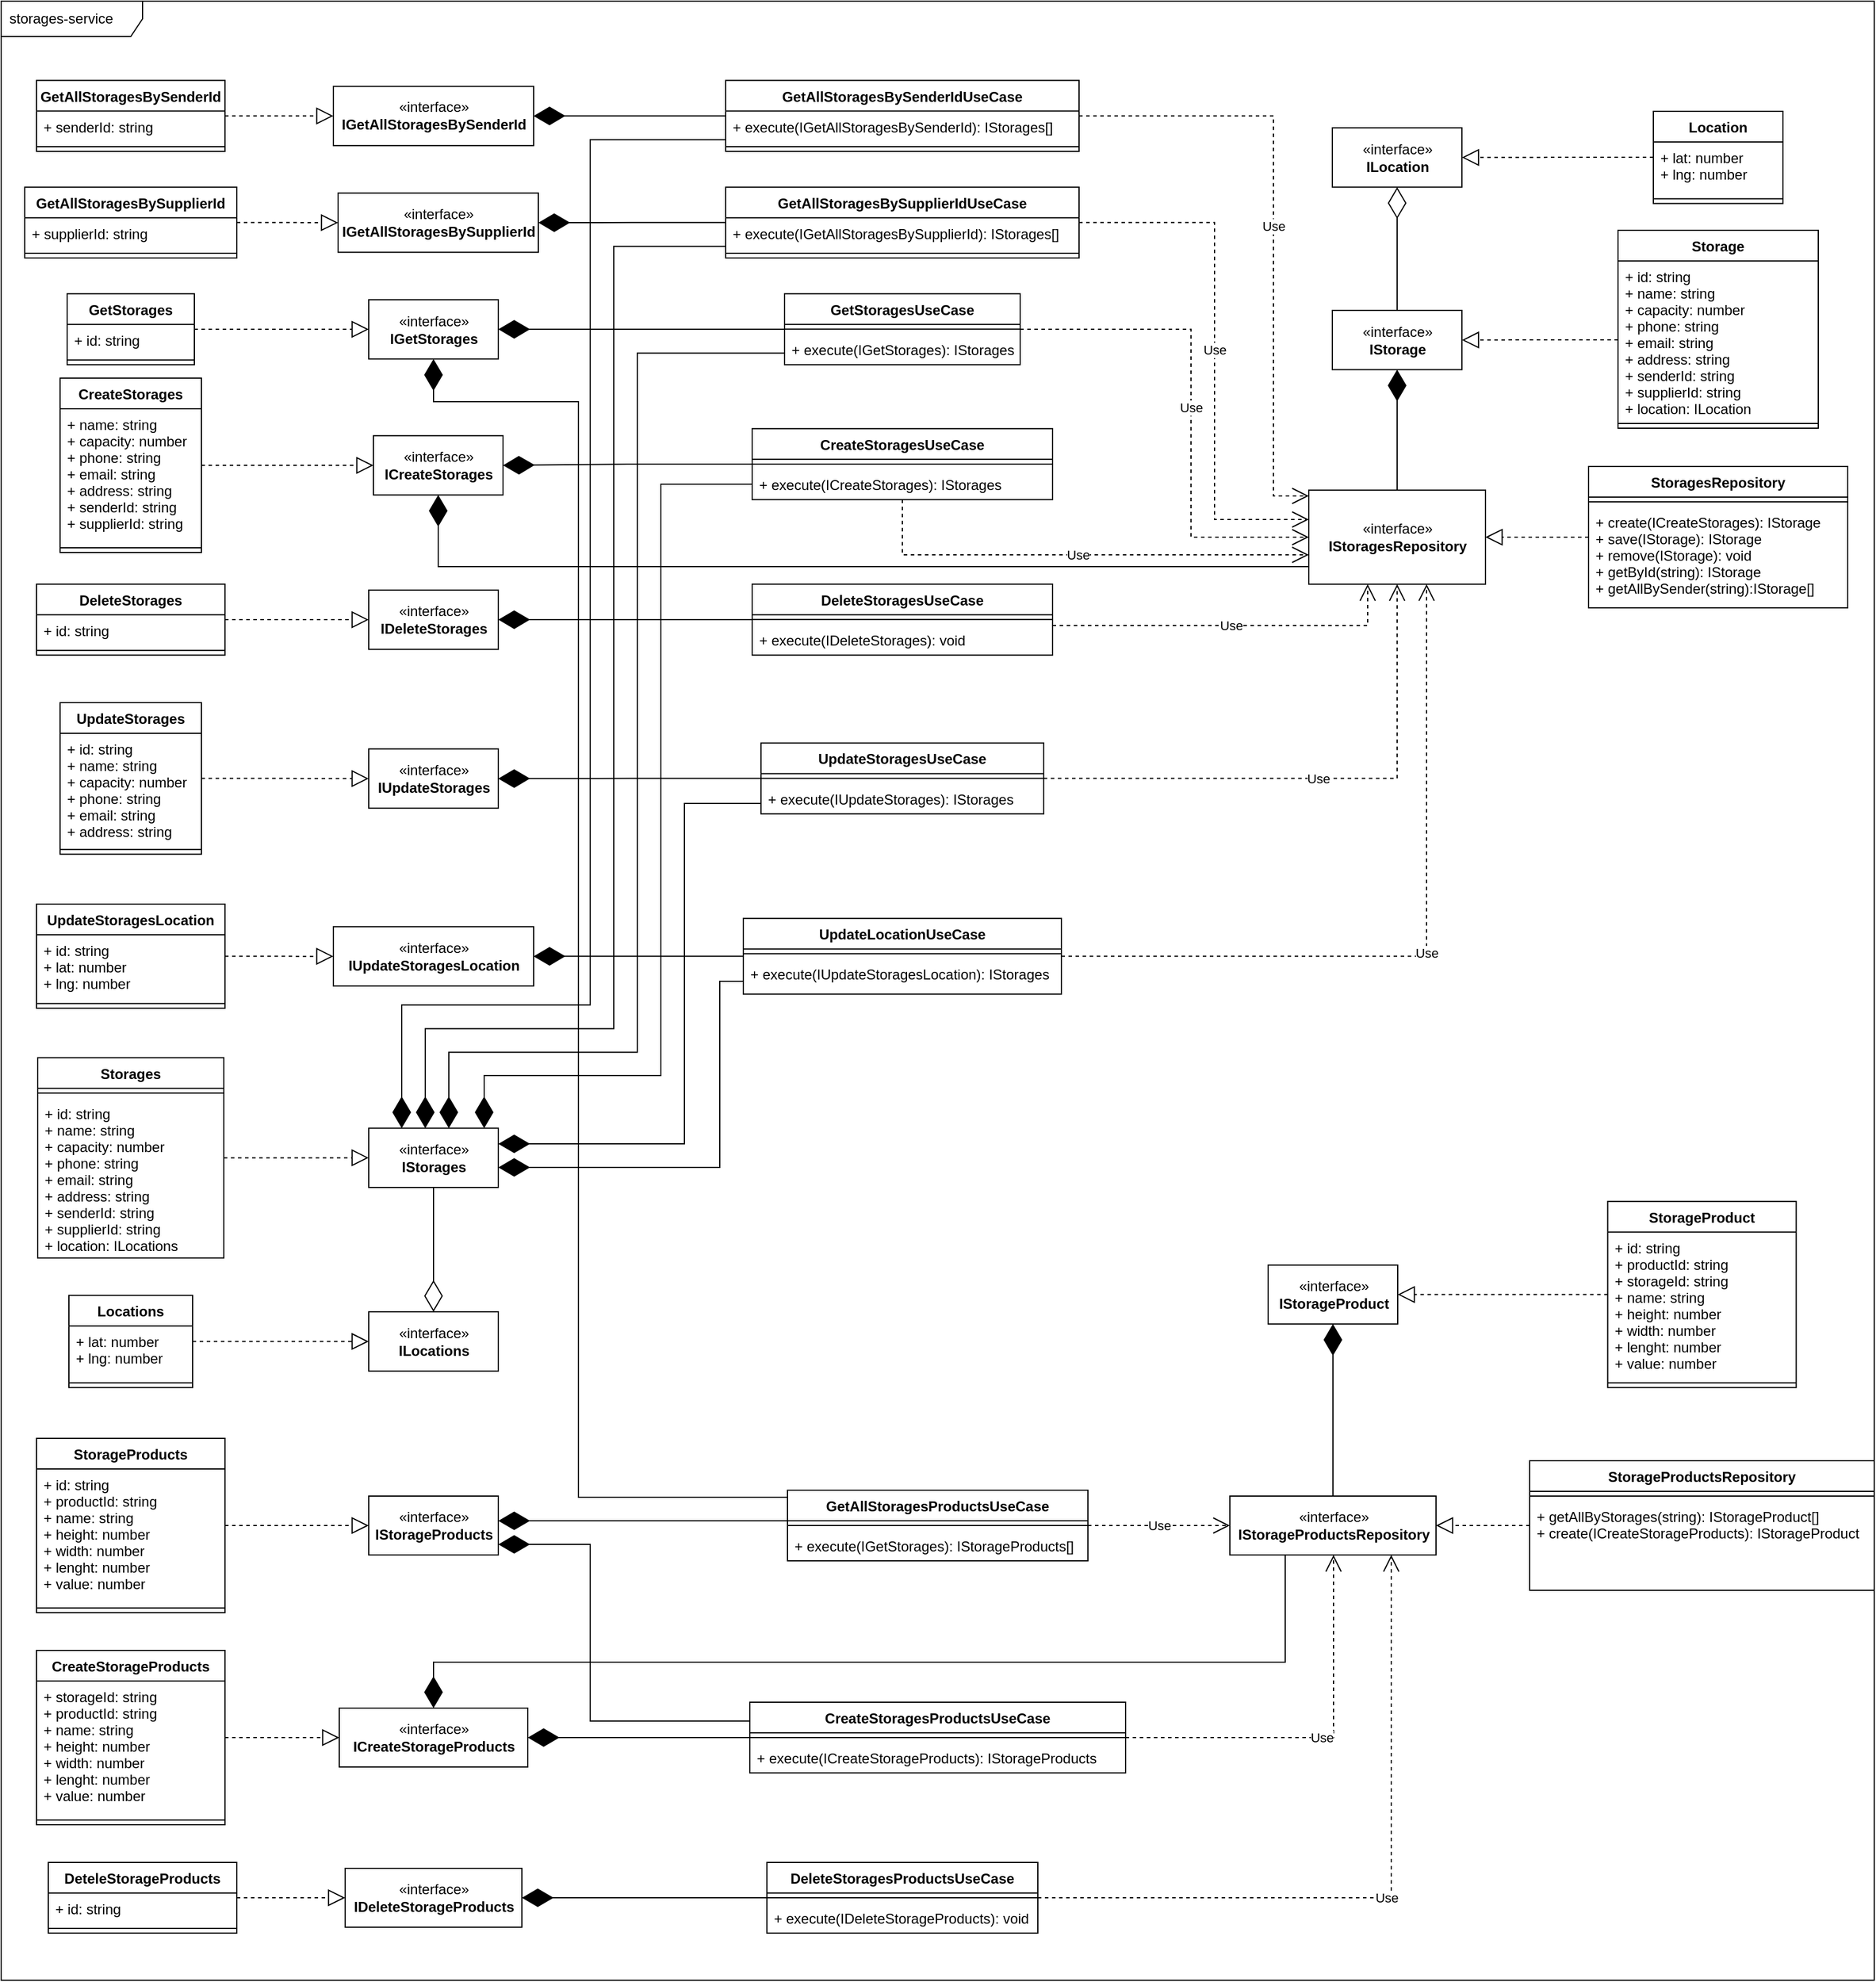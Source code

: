 <mxfile version="20.2.8" type="device"><diagram id="SP0MaLvG3rG9M7-BsmzE" name="Página-1"><mxGraphModel dx="11236" dy="6256" grid="1" gridSize="10" guides="1" tooltips="1" connect="1" arrows="1" fold="1" page="1" pageScale="1" pageWidth="827" pageHeight="1169" math="0" shadow="0"><root><mxCell id="0"/><mxCell id="1" parent="0"/><mxCell id="hWNduAV_U5ict6yeZZLl-232" value="storages-service" style="shape=umlFrame;whiteSpace=wrap;html=1;width=120;height=30;boundedLbl=1;verticalAlign=middle;align=left;spacingLeft=5;" parent="1" vertex="1"><mxGeometry x="-7420" y="-4650" width="1590" height="1680" as="geometry"/></mxCell><mxCell id="hWNduAV_U5ict6yeZZLl-109" value="«interface»&lt;br&gt;&lt;span style=&quot;text-align: left;&quot;&gt;&lt;b&gt;IGetAllStoragesBySupplierId&lt;/b&gt;&lt;/span&gt;" style="html=1;" parent="1" vertex="1"><mxGeometry x="-7134" y="-4487.128" width="170" height="50.307" as="geometry"/></mxCell><mxCell id="hWNduAV_U5ict6yeZZLl-110" value="«interface»&lt;br&gt;&lt;b&gt;IGetStorages&lt;br&gt;&lt;/b&gt;" style="html=1;" parent="1" vertex="1"><mxGeometry x="-7108" y="-4396.575" width="110" height="50.307" as="geometry"/></mxCell><mxCell id="hWNduAV_U5ict6yeZZLl-111" value="«interface»&lt;br&gt;&lt;b&gt;ICreateStorages&lt;br&gt;&lt;/b&gt;" style="html=1;" parent="1" vertex="1"><mxGeometry x="-7104" y="-4281.125" width="110" height="50.307" as="geometry"/></mxCell><mxCell id="hWNduAV_U5ict6yeZZLl-112" value="«interface»&lt;br&gt;&lt;b&gt;IDeleteStorages&lt;br&gt;&lt;/b&gt;" style="html=1;" parent="1" vertex="1"><mxGeometry x="-7108" y="-4150.071" width="110" height="50.307" as="geometry"/></mxCell><mxCell id="hWNduAV_U5ict6yeZZLl-113" value="«interface»&lt;br&gt;&lt;b&gt;IUpdateStorages&lt;/b&gt;" style="html=1;" parent="1" vertex="1"><mxGeometry x="-7108" y="-4015.248" width="110" height="50.307" as="geometry"/></mxCell><mxCell id="hWNduAV_U5ict6yeZZLl-114" value="«interface»&lt;br&gt;&lt;span style=&quot;text-align: left;&quot;&gt;&lt;b&gt;IGetAllStoragesBySenderId&lt;/b&gt;&lt;/span&gt;" style="html=1;" parent="1" vertex="1"><mxGeometry x="-7138" y="-4577.681" width="170" height="50.307" as="geometry"/></mxCell><mxCell id="hWNduAV_U5ict6yeZZLl-116" value="GetAllStoragesBySupplierIdUseCase" style="swimlane;fontStyle=1;align=center;verticalAlign=top;childLayout=stackLayout;horizontal=1;startSize=26;horizontalStack=0;resizeParent=1;resizeParentMax=0;resizeLast=0;collapsible=1;marginBottom=0;" parent="1" vertex="1"><mxGeometry x="-6805" y="-4492.159" width="300" height="60.209" as="geometry"/></mxCell><mxCell id="hWNduAV_U5ict6yeZZLl-117" value="+ execute(IGetAllStoragesBySupplierId): IStorages[]" style="text;strokeColor=none;fillColor=none;align=left;verticalAlign=top;spacingLeft=4;spacingRight=4;overflow=hidden;rotatable=0;points=[[0,0.5],[1,0.5]];portConstraint=eastwest;" parent="hWNduAV_U5ict6yeZZLl-116" vertex="1"><mxGeometry y="26" width="300" height="26.16" as="geometry"/></mxCell><mxCell id="hWNduAV_U5ict6yeZZLl-118" value="" style="line;strokeWidth=1;fillColor=none;align=left;verticalAlign=middle;spacingTop=-1;spacingLeft=3;spacingRight=3;rotatable=0;labelPosition=right;points=[];portConstraint=eastwest;strokeColor=inherit;" parent="hWNduAV_U5ict6yeZZLl-116" vertex="1"><mxGeometry y="52.16" width="300" height="8.049" as="geometry"/></mxCell><mxCell id="hWNduAV_U5ict6yeZZLl-120" value="GetAllStoragesBySenderIdUseCase" style="swimlane;fontStyle=1;align=center;verticalAlign=top;childLayout=stackLayout;horizontal=1;startSize=26;horizontalStack=0;resizeParent=1;resizeParentMax=0;resizeLast=0;collapsible=1;marginBottom=0;" parent="1" vertex="1"><mxGeometry x="-6805" y="-4582.711" width="300" height="60.209" as="geometry"/></mxCell><mxCell id="hWNduAV_U5ict6yeZZLl-121" value="+ execute(IGetAllStoragesBySenderId): IStorages[]" style="text;strokeColor=none;fillColor=none;align=left;verticalAlign=top;spacingLeft=4;spacingRight=4;overflow=hidden;rotatable=0;points=[[0,0.5],[1,0.5]];portConstraint=eastwest;" parent="hWNduAV_U5ict6yeZZLl-120" vertex="1"><mxGeometry y="26" width="300" height="26.16" as="geometry"/></mxCell><mxCell id="hWNduAV_U5ict6yeZZLl-122" value="" style="line;strokeWidth=1;fillColor=none;align=left;verticalAlign=middle;spacingTop=-1;spacingLeft=3;spacingRight=3;rotatable=0;labelPosition=right;points=[];portConstraint=eastwest;" parent="hWNduAV_U5ict6yeZZLl-120" vertex="1"><mxGeometry y="52.16" width="300" height="8.049" as="geometry"/></mxCell><mxCell id="hWNduAV_U5ict6yeZZLl-124" value="" style="endArrow=diamondThin;endFill=1;endSize=24;html=1;rounded=0;edgeStyle=orthogonalEdgeStyle;" parent="1" source="hWNduAV_U5ict6yeZZLl-116" target="hWNduAV_U5ict6yeZZLl-109" edge="1"><mxGeometry width="160" relative="1" as="geometry"><mxPoint x="-7284" y="-4416.698" as="sourcePoint"/><mxPoint x="-6924" y="-4507.251" as="targetPoint"/></mxGeometry></mxCell><mxCell id="hWNduAV_U5ict6yeZZLl-125" value="" style="endArrow=diamondThin;endFill=1;endSize=24;html=1;rounded=0;edgeStyle=orthogonalEdgeStyle;" parent="1" source="hWNduAV_U5ict6yeZZLl-120" target="hWNduAV_U5ict6yeZZLl-114" edge="1"><mxGeometry width="160" relative="1" as="geometry"><mxPoint x="-6944" y="-4376.453" as="sourcePoint"/><mxPoint x="-6784" y="-4376.453" as="targetPoint"/></mxGeometry></mxCell><mxCell id="hWNduAV_U5ict6yeZZLl-126" value="GetAllStoragesBySenderId" style="swimlane;fontStyle=1;align=center;verticalAlign=top;childLayout=stackLayout;horizontal=1;startSize=26;horizontalStack=0;resizeParent=1;resizeParentMax=0;resizeLast=0;collapsible=1;marginBottom=0;" parent="1" vertex="1"><mxGeometry x="-7390" y="-4582.711" width="160" height="60.209" as="geometry"/></mxCell><mxCell id="hWNduAV_U5ict6yeZZLl-127" value="+ senderId: string" style="text;strokeColor=none;fillColor=none;align=left;verticalAlign=top;spacingLeft=4;spacingRight=4;overflow=hidden;rotatable=0;points=[[0,0.5],[1,0.5]];portConstraint=eastwest;" parent="hWNduAV_U5ict6yeZZLl-126" vertex="1"><mxGeometry y="26" width="160" height="26.16" as="geometry"/></mxCell><mxCell id="hWNduAV_U5ict6yeZZLl-128" value="" style="line;strokeWidth=1;fillColor=none;align=left;verticalAlign=middle;spacingTop=-1;spacingLeft=3;spacingRight=3;rotatable=0;labelPosition=right;points=[];portConstraint=eastwest;strokeColor=inherit;" parent="hWNduAV_U5ict6yeZZLl-126" vertex="1"><mxGeometry y="52.16" width="160" height="8.049" as="geometry"/></mxCell><mxCell id="hWNduAV_U5ict6yeZZLl-129" value="" style="endArrow=block;dashed=1;endFill=0;endSize=12;html=1;rounded=0;edgeStyle=orthogonalEdgeStyle;" parent="1" source="hWNduAV_U5ict6yeZZLl-126" target="hWNduAV_U5ict6yeZZLl-114" edge="1"><mxGeometry width="160" relative="1" as="geometry"><mxPoint x="-7354" y="-4436.821" as="sourcePoint"/><mxPoint x="-7194" y="-4436.821" as="targetPoint"/></mxGeometry></mxCell><mxCell id="hWNduAV_U5ict6yeZZLl-131" value="GetAllStoragesBySupplierId" style="swimlane;fontStyle=1;align=center;verticalAlign=top;childLayout=stackLayout;horizontal=1;startSize=26;horizontalStack=0;resizeParent=1;resizeParentMax=0;resizeLast=0;collapsible=1;marginBottom=0;" parent="1" vertex="1"><mxGeometry x="-7400" y="-4492.159" width="180" height="60.209" as="geometry"/></mxCell><mxCell id="hWNduAV_U5ict6yeZZLl-132" value="+ supplierId: string" style="text;strokeColor=none;fillColor=none;align=left;verticalAlign=top;spacingLeft=4;spacingRight=4;overflow=hidden;rotatable=0;points=[[0,0.5],[1,0.5]];portConstraint=eastwest;" parent="hWNduAV_U5ict6yeZZLl-131" vertex="1"><mxGeometry y="26" width="180" height="26.16" as="geometry"/></mxCell><mxCell id="hWNduAV_U5ict6yeZZLl-133" value="" style="line;strokeWidth=1;fillColor=none;align=left;verticalAlign=middle;spacingTop=-1;spacingLeft=3;spacingRight=3;rotatable=0;labelPosition=right;points=[];portConstraint=eastwest;strokeColor=inherit;" parent="hWNduAV_U5ict6yeZZLl-131" vertex="1"><mxGeometry y="52.16" width="180" height="8.049" as="geometry"/></mxCell><mxCell id="hWNduAV_U5ict6yeZZLl-134" value="" style="endArrow=block;dashed=1;endFill=0;endSize=12;html=1;rounded=0;edgeStyle=orthogonalEdgeStyle;" parent="1" source="hWNduAV_U5ict6yeZZLl-131" target="hWNduAV_U5ict6yeZZLl-109" edge="1"><mxGeometry width="160" relative="1" as="geometry"><mxPoint x="-7294" y="-4366.391" as="sourcePoint"/><mxPoint x="-7134" y="-4366.391" as="targetPoint"/></mxGeometry></mxCell><mxCell id="hWNduAV_U5ict6yeZZLl-135" value="«interface»&lt;br&gt;&lt;b&gt;IUpdateStoragesLocation&lt;/b&gt;" style="html=1;" parent="1" vertex="1"><mxGeometry x="-7138" y="-3864.327" width="170" height="50.307" as="geometry"/></mxCell><mxCell id="hWNduAV_U5ict6yeZZLl-136" value="GetStoragesUseCase" style="swimlane;fontStyle=1;align=center;verticalAlign=top;childLayout=stackLayout;horizontal=1;startSize=26;horizontalStack=0;resizeParent=1;resizeParentMax=0;resizeLast=0;collapsible=1;marginBottom=0;" parent="1" vertex="1"><mxGeometry x="-6755" y="-4401.606" width="200" height="60.209" as="geometry"/></mxCell><mxCell id="hWNduAV_U5ict6yeZZLl-137" value="" style="line;strokeWidth=1;fillColor=none;align=left;verticalAlign=middle;spacingTop=-1;spacingLeft=3;spacingRight=3;rotatable=0;labelPosition=right;points=[];portConstraint=eastwest;" parent="hWNduAV_U5ict6yeZZLl-136" vertex="1"><mxGeometry y="26" width="200" height="8.049" as="geometry"/></mxCell><mxCell id="hWNduAV_U5ict6yeZZLl-138" value="+ execute(IGetStorages): IStorages" style="text;strokeColor=none;fillColor=none;align=left;verticalAlign=top;spacingLeft=4;spacingRight=4;overflow=hidden;rotatable=0;points=[[0,0.5],[1,0.5]];portConstraint=eastwest;" parent="hWNduAV_U5ict6yeZZLl-136" vertex="1"><mxGeometry y="34.049" width="200" height="26.16" as="geometry"/></mxCell><mxCell id="hWNduAV_U5ict6yeZZLl-139" value="" style="endArrow=diamondThin;endFill=1;endSize=24;html=1;rounded=0;edgeStyle=orthogonalEdgeStyle;" parent="1" source="hWNduAV_U5ict6yeZZLl-136" target="hWNduAV_U5ict6yeZZLl-110" edge="1"><mxGeometry width="160" relative="1" as="geometry"><mxPoint x="-6964" y="-4326.146" as="sourcePoint"/><mxPoint x="-6804" y="-4326.146" as="targetPoint"/></mxGeometry></mxCell><mxCell id="hWNduAV_U5ict6yeZZLl-140" value="GetStorages" style="swimlane;fontStyle=1;align=center;verticalAlign=top;childLayout=stackLayout;horizontal=1;startSize=26;horizontalStack=0;resizeParent=1;resizeParentMax=0;resizeLast=0;collapsible=1;marginBottom=0;" parent="1" vertex="1"><mxGeometry x="-7364" y="-4401.606" width="108" height="60.209" as="geometry"/></mxCell><mxCell id="hWNduAV_U5ict6yeZZLl-141" value="+ id: string" style="text;strokeColor=none;fillColor=none;align=left;verticalAlign=top;spacingLeft=4;spacingRight=4;overflow=hidden;rotatable=0;points=[[0,0.5],[1,0.5]];portConstraint=eastwest;" parent="hWNduAV_U5ict6yeZZLl-140" vertex="1"><mxGeometry y="26" width="108" height="26.16" as="geometry"/></mxCell><mxCell id="hWNduAV_U5ict6yeZZLl-142" value="" style="line;strokeWidth=1;fillColor=none;align=left;verticalAlign=middle;spacingTop=-1;spacingLeft=3;spacingRight=3;rotatable=0;labelPosition=right;points=[];portConstraint=eastwest;" parent="hWNduAV_U5ict6yeZZLl-140" vertex="1"><mxGeometry y="52.16" width="108" height="8.049" as="geometry"/></mxCell><mxCell id="hWNduAV_U5ict6yeZZLl-143" value="" style="endArrow=block;dashed=1;endFill=0;endSize=12;html=1;rounded=0;edgeStyle=orthogonalEdgeStyle;" parent="1" source="hWNduAV_U5ict6yeZZLl-140" target="hWNduAV_U5ict6yeZZLl-110" edge="1"><mxGeometry width="160" relative="1" as="geometry"><mxPoint x="-7264" y="-4316.084" as="sourcePoint"/><mxPoint x="-7104" y="-4316.084" as="targetPoint"/></mxGeometry></mxCell><mxCell id="hWNduAV_U5ict6yeZZLl-144" value="CreateStoragesUseCase" style="swimlane;fontStyle=1;align=center;verticalAlign=top;childLayout=stackLayout;horizontal=1;startSize=26;horizontalStack=0;resizeParent=1;resizeParentMax=0;resizeLast=0;collapsible=1;marginBottom=0;" parent="1" vertex="1"><mxGeometry x="-6782.5" y="-4287.065" width="255" height="60.209" as="geometry"/></mxCell><mxCell id="hWNduAV_U5ict6yeZZLl-145" value="" style="line;strokeWidth=1;fillColor=none;align=left;verticalAlign=middle;spacingTop=-1;spacingLeft=3;spacingRight=3;rotatable=0;labelPosition=right;points=[];portConstraint=eastwest;" parent="hWNduAV_U5ict6yeZZLl-144" vertex="1"><mxGeometry y="26" width="255" height="8.049" as="geometry"/></mxCell><mxCell id="hWNduAV_U5ict6yeZZLl-146" value="+ execute(ICreateStorages): IStorages" style="text;strokeColor=none;fillColor=none;align=left;verticalAlign=top;spacingLeft=4;spacingRight=4;overflow=hidden;rotatable=0;points=[[0,0.5],[1,0.5]];portConstraint=eastwest;" parent="hWNduAV_U5ict6yeZZLl-144" vertex="1"><mxGeometry y="34.049" width="255" height="26.16" as="geometry"/></mxCell><mxCell id="hWNduAV_U5ict6yeZZLl-147" value="" style="endArrow=diamondThin;endFill=1;endSize=24;html=1;rounded=0;edgeStyle=elbowEdgeStyle;" parent="1" source="hWNduAV_U5ict6yeZZLl-144" target="hWNduAV_U5ict6yeZZLl-111" edge="1"><mxGeometry width="160" relative="1" as="geometry"><mxPoint x="-6984" y="-4225.532" as="sourcePoint"/><mxPoint x="-6824" y="-4225.532" as="targetPoint"/></mxGeometry></mxCell><mxCell id="hWNduAV_U5ict6yeZZLl-148" value="CreateStorages" style="swimlane;fontStyle=1;align=center;verticalAlign=top;childLayout=stackLayout;horizontal=1;startSize=26;horizontalStack=0;resizeParent=1;resizeParentMax=0;resizeLast=0;collapsible=1;marginBottom=0;" parent="1" vertex="1"><mxGeometry x="-7370" y="-4330" width="120" height="148.049" as="geometry"/></mxCell><mxCell id="hWNduAV_U5ict6yeZZLl-149" value="+ name: string&#10;+ capacity: number&#10;+ phone: string&#10;+ email: string&#10;+ address: string&#10;+ senderId: string&#10;+ supplierId: string" style="text;strokeColor=none;fillColor=none;align=left;verticalAlign=top;spacingLeft=4;spacingRight=4;overflow=hidden;rotatable=0;points=[[0,0.5],[1,0.5]];portConstraint=eastwest;" parent="hWNduAV_U5ict6yeZZLl-148" vertex="1"><mxGeometry y="26" width="120" height="114" as="geometry"/></mxCell><mxCell id="hWNduAV_U5ict6yeZZLl-150" value="" style="line;strokeWidth=1;fillColor=none;align=left;verticalAlign=middle;spacingTop=-1;spacingLeft=3;spacingRight=3;rotatable=0;labelPosition=right;points=[];portConstraint=eastwest;" parent="hWNduAV_U5ict6yeZZLl-148" vertex="1"><mxGeometry y="140" width="120" height="8.049" as="geometry"/></mxCell><mxCell id="hWNduAV_U5ict6yeZZLl-151" value="" style="endArrow=block;dashed=1;endFill=0;endSize=12;html=1;rounded=0;edgeStyle=orthogonalEdgeStyle;" parent="1" source="hWNduAV_U5ict6yeZZLl-148" target="hWNduAV_U5ict6yeZZLl-111" edge="1"><mxGeometry width="160" relative="1" as="geometry"><mxPoint x="-7234" y="-4245.654" as="sourcePoint"/><mxPoint x="-7074" y="-4245.654" as="targetPoint"/></mxGeometry></mxCell><mxCell id="hWNduAV_U5ict6yeZZLl-152" value="DeleteStorages" style="swimlane;fontStyle=1;align=center;verticalAlign=top;childLayout=stackLayout;horizontal=1;startSize=26;horizontalStack=0;resizeParent=1;resizeParentMax=0;resizeLast=0;collapsible=1;marginBottom=0;" parent="1" vertex="1"><mxGeometry x="-7390" y="-4155.102" width="160" height="60.209" as="geometry"/></mxCell><mxCell id="hWNduAV_U5ict6yeZZLl-153" value="+ id: string" style="text;strokeColor=none;fillColor=none;align=left;verticalAlign=top;spacingLeft=4;spacingRight=4;overflow=hidden;rotatable=0;points=[[0,0.5],[1,0.5]];portConstraint=eastwest;" parent="hWNduAV_U5ict6yeZZLl-152" vertex="1"><mxGeometry y="26" width="160" height="26.16" as="geometry"/></mxCell><mxCell id="hWNduAV_U5ict6yeZZLl-154" value="" style="line;strokeWidth=1;fillColor=none;align=left;verticalAlign=middle;spacingTop=-1;spacingLeft=3;spacingRight=3;rotatable=0;labelPosition=right;points=[];portConstraint=eastwest;" parent="hWNduAV_U5ict6yeZZLl-152" vertex="1"><mxGeometry y="52.16" width="160" height="8.049" as="geometry"/></mxCell><mxCell id="hWNduAV_U5ict6yeZZLl-155" value="" style="endArrow=block;dashed=1;endFill=0;endSize=12;html=1;rounded=0;" parent="1" source="hWNduAV_U5ict6yeZZLl-152" target="hWNduAV_U5ict6yeZZLl-112" edge="1"><mxGeometry width="160" relative="1" as="geometry"><mxPoint x="-7274" y="-4024.304" as="sourcePoint"/><mxPoint x="-7114" y="-4024.304" as="targetPoint"/></mxGeometry></mxCell><mxCell id="hWNduAV_U5ict6yeZZLl-156" value="DeleteStoragesUseCase" style="swimlane;fontStyle=1;align=center;verticalAlign=top;childLayout=stackLayout;horizontal=1;startSize=26;horizontalStack=0;resizeParent=1;resizeParentMax=0;resizeLast=0;collapsible=1;marginBottom=0;" parent="1" vertex="1"><mxGeometry x="-6782.5" y="-4155.102" width="255" height="60.209" as="geometry"/></mxCell><mxCell id="hWNduAV_U5ict6yeZZLl-157" value="" style="line;strokeWidth=1;fillColor=none;align=left;verticalAlign=middle;spacingTop=-1;spacingLeft=3;spacingRight=3;rotatable=0;labelPosition=right;points=[];portConstraint=eastwest;" parent="hWNduAV_U5ict6yeZZLl-156" vertex="1"><mxGeometry y="26" width="255" height="8.049" as="geometry"/></mxCell><mxCell id="hWNduAV_U5ict6yeZZLl-158" value="+ execute(IDeleteStorages): void" style="text;strokeColor=none;fillColor=none;align=left;verticalAlign=top;spacingLeft=4;spacingRight=4;overflow=hidden;rotatable=0;points=[[0,0.5],[1,0.5]];portConstraint=eastwest;" parent="hWNduAV_U5ict6yeZZLl-156" vertex="1"><mxGeometry y="34.049" width="255" height="26.16" as="geometry"/></mxCell><mxCell id="hWNduAV_U5ict6yeZZLl-159" value="" style="endArrow=diamondThin;endFill=1;endSize=24;html=1;rounded=0;edgeStyle=orthogonalEdgeStyle;" parent="1" source="hWNduAV_U5ict6yeZZLl-156" target="hWNduAV_U5ict6yeZZLl-112" edge="1"><mxGeometry width="160" relative="1" as="geometry"><mxPoint x="-7014" y="-4034.365" as="sourcePoint"/><mxPoint x="-6854" y="-4034.365" as="targetPoint"/></mxGeometry></mxCell><mxCell id="hWNduAV_U5ict6yeZZLl-160" value="UpdateStorages" style="swimlane;fontStyle=1;align=center;verticalAlign=top;childLayout=stackLayout;horizontal=1;startSize=26;horizontalStack=0;resizeParent=1;resizeParentMax=0;resizeLast=0;collapsible=1;marginBottom=0;" parent="1" vertex="1"><mxGeometry x="-7370" y="-4054.488" width="120" height="128.626" as="geometry"/></mxCell><mxCell id="hWNduAV_U5ict6yeZZLl-161" value="+ id: string&#10;+ name: string&#10;+ capacity: number&#10;+ phone: string&#10;+ email: string&#10;+ address: string" style="text;strokeColor=none;fillColor=none;align=left;verticalAlign=top;spacingLeft=4;spacingRight=4;overflow=hidden;rotatable=0;points=[[0,0.5],[1,0.5]];portConstraint=eastwest;" parent="hWNduAV_U5ict6yeZZLl-160" vertex="1"><mxGeometry y="26" width="120" height="94.577" as="geometry"/></mxCell><mxCell id="hWNduAV_U5ict6yeZZLl-162" value="" style="line;strokeWidth=1;fillColor=none;align=left;verticalAlign=middle;spacingTop=-1;spacingLeft=3;spacingRight=3;rotatable=0;labelPosition=right;points=[];portConstraint=eastwest;" parent="hWNduAV_U5ict6yeZZLl-160" vertex="1"><mxGeometry y="120.577" width="120" height="8.049" as="geometry"/></mxCell><mxCell id="hWNduAV_U5ict6yeZZLl-163" value="" style="endArrow=block;dashed=1;endFill=0;endSize=12;html=1;rounded=0;edgeStyle=orthogonalEdgeStyle;" parent="1" source="hWNduAV_U5ict6yeZZLl-160" target="hWNduAV_U5ict6yeZZLl-113" edge="1"><mxGeometry width="160" relative="1" as="geometry"><mxPoint x="-7244" y="-4004.181" as="sourcePoint"/><mxPoint x="-7084" y="-4004.181" as="targetPoint"/></mxGeometry></mxCell><mxCell id="hWNduAV_U5ict6yeZZLl-164" value="UpdateStoragesUseCase" style="swimlane;fontStyle=1;align=center;verticalAlign=top;childLayout=stackLayout;horizontal=1;startSize=26;horizontalStack=0;resizeParent=1;resizeParentMax=0;resizeLast=0;collapsible=1;marginBottom=0;" parent="1" vertex="1"><mxGeometry x="-6775" y="-4020.279" width="240" height="60.209" as="geometry"/></mxCell><mxCell id="hWNduAV_U5ict6yeZZLl-165" value="" style="line;strokeWidth=1;fillColor=none;align=left;verticalAlign=middle;spacingTop=-1;spacingLeft=3;spacingRight=3;rotatable=0;labelPosition=right;points=[];portConstraint=eastwest;" parent="hWNduAV_U5ict6yeZZLl-164" vertex="1"><mxGeometry y="26" width="240" height="8.049" as="geometry"/></mxCell><mxCell id="hWNduAV_U5ict6yeZZLl-166" value="+ execute(IUpdateStorages): IStorages" style="text;strokeColor=none;fillColor=none;align=left;verticalAlign=top;spacingLeft=4;spacingRight=4;overflow=hidden;rotatable=0;points=[[0,0.5],[1,0.5]];portConstraint=eastwest;" parent="hWNduAV_U5ict6yeZZLl-164" vertex="1"><mxGeometry y="34.049" width="240" height="26.16" as="geometry"/></mxCell><mxCell id="hWNduAV_U5ict6yeZZLl-167" value="" style="endArrow=diamondThin;endFill=1;endSize=24;html=1;rounded=0;edgeStyle=orthogonalEdgeStyle;" parent="1" source="hWNduAV_U5ict6yeZZLl-164" target="hWNduAV_U5ict6yeZZLl-113" edge="1"><mxGeometry width="160" relative="1" as="geometry"><mxPoint x="-6924" y="-3913.628" as="sourcePoint"/><mxPoint x="-6764" y="-3913.628" as="targetPoint"/></mxGeometry></mxCell><mxCell id="hWNduAV_U5ict6yeZZLl-168" value="UpdateStoragesLocation" style="swimlane;fontStyle=1;align=center;verticalAlign=top;childLayout=stackLayout;horizontal=1;startSize=26;horizontalStack=0;resizeParent=1;resizeParentMax=0;resizeLast=0;collapsible=1;marginBottom=0;" parent="1" vertex="1"><mxGeometry x="-7390" y="-3883.444" width="160" height="88.381" as="geometry"/></mxCell><mxCell id="hWNduAV_U5ict6yeZZLl-169" value="+ id: string&#10;+ lat: number&#10;+ lng: number&#10;" style="text;strokeColor=none;fillColor=none;align=left;verticalAlign=top;spacingLeft=4;spacingRight=4;overflow=hidden;rotatable=0;points=[[0,0.5],[1,0.5]];portConstraint=eastwest;" parent="hWNduAV_U5ict6yeZZLl-168" vertex="1"><mxGeometry y="26" width="160" height="54.332" as="geometry"/></mxCell><mxCell id="hWNduAV_U5ict6yeZZLl-170" value="" style="line;strokeWidth=1;fillColor=none;align=left;verticalAlign=middle;spacingTop=-1;spacingLeft=3;spacingRight=3;rotatable=0;labelPosition=right;points=[];portConstraint=eastwest;" parent="hWNduAV_U5ict6yeZZLl-168" vertex="1"><mxGeometry y="80.332" width="160" height="8.049" as="geometry"/></mxCell><mxCell id="hWNduAV_U5ict6yeZZLl-172" value="" style="endArrow=block;dashed=1;endFill=0;endSize=12;html=1;rounded=0;edgeStyle=orthogonalEdgeStyle;" parent="1" source="hWNduAV_U5ict6yeZZLl-168" target="hWNduAV_U5ict6yeZZLl-135" edge="1"><mxGeometry width="160" relative="1" as="geometry"><mxPoint x="-7274" y="-3752.646" as="sourcePoint"/><mxPoint x="-7134" y="-3662.093" as="targetPoint"/></mxGeometry></mxCell><mxCell id="hWNduAV_U5ict6yeZZLl-173" value="UpdateLocationUseCase" style="swimlane;fontStyle=1;align=center;verticalAlign=top;childLayout=stackLayout;horizontal=1;startSize=26;horizontalStack=0;resizeParent=1;resizeParentMax=0;resizeLast=0;collapsible=1;marginBottom=0;" parent="1" vertex="1"><mxGeometry x="-6790" y="-3871.37" width="270" height="64.233" as="geometry"/></mxCell><mxCell id="hWNduAV_U5ict6yeZZLl-174" value="" style="line;strokeWidth=1;fillColor=none;align=left;verticalAlign=middle;spacingTop=-1;spacingLeft=3;spacingRight=3;rotatable=0;labelPosition=right;points=[];portConstraint=eastwest;" parent="hWNduAV_U5ict6yeZZLl-173" vertex="1"><mxGeometry y="26" width="270" height="8.049" as="geometry"/></mxCell><mxCell id="hWNduAV_U5ict6yeZZLl-175" value="+ execute(IUpdateStoragesLocation): IStorages" style="text;strokeColor=none;fillColor=none;align=left;verticalAlign=top;spacingLeft=4;spacingRight=4;overflow=hidden;rotatable=0;points=[[0,0.5],[1,0.5]];portConstraint=eastwest;" parent="hWNduAV_U5ict6yeZZLl-173" vertex="1"><mxGeometry y="34.049" width="270" height="30.184" as="geometry"/></mxCell><mxCell id="hWNduAV_U5ict6yeZZLl-176" value="" style="endArrow=diamondThin;endFill=1;endSize=24;html=1;rounded=0;edgeStyle=orthogonalEdgeStyle;" parent="1" source="hWNduAV_U5ict6yeZZLl-173" target="hWNduAV_U5ict6yeZZLl-135" edge="1"><mxGeometry width="160" relative="1" as="geometry"><mxPoint x="-6914" y="-3682.216" as="sourcePoint"/><mxPoint x="-6754" y="-3682.216" as="targetPoint"/></mxGeometry></mxCell><mxCell id="hWNduAV_U5ict6yeZZLl-177" value="«interface»&lt;br&gt;&lt;b&gt;IStorages&lt;/b&gt;" style="html=1;" parent="1" vertex="1"><mxGeometry x="-7108" y="-3693.283" width="110" height="50.307" as="geometry"/></mxCell><mxCell id="hWNduAV_U5ict6yeZZLl-178" value="Storages" style="swimlane;fontStyle=1;align=center;verticalAlign=top;childLayout=stackLayout;horizontal=1;startSize=26;horizontalStack=0;resizeParent=1;resizeParentMax=0;resizeLast=0;collapsible=1;marginBottom=0;" parent="1" vertex="1"><mxGeometry x="-7389" y="-3753.13" width="158" height="169.999" as="geometry"/></mxCell><mxCell id="hWNduAV_U5ict6yeZZLl-180" value="" style="line;strokeWidth=1;fillColor=none;align=left;verticalAlign=middle;spacingTop=-1;spacingLeft=3;spacingRight=3;rotatable=0;labelPosition=right;points=[];portConstraint=eastwest;" parent="hWNduAV_U5ict6yeZZLl-178" vertex="1"><mxGeometry y="26" width="158" height="8.049" as="geometry"/></mxCell><mxCell id="hWNduAV_U5ict6yeZZLl-179" value="+ id: string&#10;+ name: string&#10;+ capacity: number&#10;+ phone: string&#10;+ email: string&#10;+ address: string&#10;+ senderId: string&#10;+ supplierId: string&#10;+ location: ILocations&#10;" style="text;strokeColor=none;fillColor=none;align=left;verticalAlign=top;spacingLeft=4;spacingRight=4;overflow=hidden;rotatable=0;points=[[0,0.5],[1,0.5]];portConstraint=eastwest;" parent="hWNduAV_U5ict6yeZZLl-178" vertex="1"><mxGeometry y="34.049" width="158" height="135.95" as="geometry"/></mxCell><mxCell id="hWNduAV_U5ict6yeZZLl-181" value="" style="endArrow=block;dashed=1;endFill=0;endSize=12;html=1;rounded=0;edgeStyle=orthogonalEdgeStyle;" parent="1" source="hWNduAV_U5ict6yeZZLl-178" target="hWNduAV_U5ict6yeZZLl-177" edge="1"><mxGeometry width="160" relative="1" as="geometry"><mxPoint x="-7224" y="-3551.418" as="sourcePoint"/><mxPoint x="-7064" y="-3551.418" as="targetPoint"/></mxGeometry></mxCell><mxCell id="hWNduAV_U5ict6yeZZLl-182" value="«interface»&lt;br&gt;&lt;b&gt;ILocations&lt;/b&gt;" style="html=1;" parent="1" vertex="1"><mxGeometry x="-7108" y="-3537.408" width="110" height="50.307" as="geometry"/></mxCell><mxCell id="hWNduAV_U5ict6yeZZLl-183" value="" style="endArrow=diamondThin;endFill=0;endSize=24;html=1;rounded=0;edgeStyle=orthogonalEdgeStyle;" parent="1" source="hWNduAV_U5ict6yeZZLl-177" target="hWNduAV_U5ict6yeZZLl-182" edge="1"><mxGeometry width="160" relative="1" as="geometry"><mxPoint x="-7334" y="-3480.988" as="sourcePoint"/><mxPoint x="-7174" y="-3480.988" as="targetPoint"/></mxGeometry></mxCell><mxCell id="hWNduAV_U5ict6yeZZLl-184" value="Locations" style="swimlane;fontStyle=1;align=center;verticalAlign=top;childLayout=stackLayout;horizontal=1;startSize=26;horizontalStack=0;resizeParent=1;resizeParentMax=0;resizeLast=0;collapsible=1;marginBottom=0;" parent="1" vertex="1"><mxGeometry x="-7362.5" y="-3551.414" width="105" height="78.319" as="geometry"/></mxCell><mxCell id="hWNduAV_U5ict6yeZZLl-185" value="+ lat: number&#10;+ lng: number" style="text;strokeColor=none;fillColor=none;align=left;verticalAlign=top;spacingLeft=4;spacingRight=4;overflow=hidden;rotatable=0;points=[[0,0.5],[1,0.5]];portConstraint=eastwest;" parent="hWNduAV_U5ict6yeZZLl-184" vertex="1"><mxGeometry y="26" width="105" height="44.27" as="geometry"/></mxCell><mxCell id="hWNduAV_U5ict6yeZZLl-186" value="" style="line;strokeWidth=1;fillColor=none;align=left;verticalAlign=middle;spacingTop=-1;spacingLeft=3;spacingRight=3;rotatable=0;labelPosition=right;points=[];portConstraint=eastwest;" parent="hWNduAV_U5ict6yeZZLl-184" vertex="1"><mxGeometry y="70.27" width="105" height="8.049" as="geometry"/></mxCell><mxCell id="hWNduAV_U5ict6yeZZLl-187" value="" style="endArrow=block;dashed=1;endFill=0;endSize=12;html=1;rounded=0;edgeStyle=orthogonalEdgeStyle;" parent="1" source="hWNduAV_U5ict6yeZZLl-184" target="hWNduAV_U5ict6yeZZLl-182" edge="1"><mxGeometry width="160" relative="1" as="geometry"><mxPoint x="-7234" y="-3440.742" as="sourcePoint"/><mxPoint x="-7074" y="-3440.742" as="targetPoint"/></mxGeometry></mxCell><mxCell id="hWNduAV_U5ict6yeZZLl-188" value="" style="endArrow=diamondThin;endFill=1;endSize=24;html=1;rounded=0;edgeStyle=orthogonalEdgeStyle;" parent="1" source="hWNduAV_U5ict6yeZZLl-120" target="hWNduAV_U5ict6yeZZLl-177" edge="1"><mxGeometry width="160" relative="1" as="geometry"><mxPoint x="-6980" y="-3717.431" as="sourcePoint"/><mxPoint x="-6820" y="-3717.431" as="targetPoint"/><Array as="points"><mxPoint x="-6920" y="-4532.404"/><mxPoint x="-6920" y="-3797.922"/><mxPoint x="-7080" y="-3797.922"/></Array></mxGeometry></mxCell><mxCell id="hWNduAV_U5ict6yeZZLl-190" value="" style="endArrow=diamondThin;endFill=1;endSize=24;html=1;rounded=0;edgeStyle=orthogonalEdgeStyle;" parent="1" source="hWNduAV_U5ict6yeZZLl-116" target="hWNduAV_U5ict6yeZZLl-177" edge="1"><mxGeometry width="160" relative="1" as="geometry"><mxPoint x="-6850" y="-3667.124" as="sourcePoint"/><mxPoint x="-6690" y="-3667.124" as="targetPoint"/><Array as="points"><mxPoint x="-6900" y="-4441.852"/><mxPoint x="-6900" y="-3777.799"/><mxPoint x="-7060" y="-3777.799"/></Array></mxGeometry></mxCell><mxCell id="hWNduAV_U5ict6yeZZLl-192" value="" style="endArrow=diamondThin;endFill=1;endSize=24;html=1;rounded=0;edgeStyle=orthogonalEdgeStyle;" parent="1" source="hWNduAV_U5ict6yeZZLl-136" target="hWNduAV_U5ict6yeZZLl-177" edge="1"><mxGeometry width="160" relative="1" as="geometry"><mxPoint x="-6710" y="-3626.878" as="sourcePoint"/><mxPoint x="-6550" y="-3626.878" as="targetPoint"/><Array as="points"><mxPoint x="-6880" y="-4351.299"/><mxPoint x="-6880" y="-3757.676"/><mxPoint x="-7040" y="-3757.676"/></Array></mxGeometry></mxCell><mxCell id="hWNduAV_U5ict6yeZZLl-193" value="" style="endArrow=diamondThin;endFill=1;endSize=24;html=1;rounded=0;edgeStyle=orthogonalEdgeStyle;" parent="1" source="hWNduAV_U5ict6yeZZLl-144" target="hWNduAV_U5ict6yeZZLl-177" edge="1"><mxGeometry width="160" relative="1" as="geometry"><mxPoint x="-6940" y="-3636.939" as="sourcePoint"/><mxPoint x="-6780" y="-3636.939" as="targetPoint"/><Array as="points"><mxPoint x="-6860" y="-4240"/><mxPoint x="-6860" y="-3738"/><mxPoint x="-7010" y="-3738"/></Array></mxGeometry></mxCell><mxCell id="hWNduAV_U5ict6yeZZLl-194" value="" style="endArrow=diamondThin;endFill=1;endSize=24;html=1;rounded=0;edgeStyle=orthogonalEdgeStyle;" parent="1" source="hWNduAV_U5ict6yeZZLl-164" target="hWNduAV_U5ict6yeZZLl-177" edge="1"><mxGeometry width="160" relative="1" as="geometry"><mxPoint x="-6820" y="-3667.124" as="sourcePoint"/><mxPoint x="-6660" y="-3667.124" as="targetPoint"/><Array as="points"><mxPoint x="-6840" y="-3969"/><mxPoint x="-6840" y="-3680"/></Array></mxGeometry></mxCell><mxCell id="hWNduAV_U5ict6yeZZLl-196" value="" style="endArrow=diamondThin;endFill=1;endSize=24;html=1;rounded=0;edgeStyle=orthogonalEdgeStyle;" parent="1" source="hWNduAV_U5ict6yeZZLl-173" target="hWNduAV_U5ict6yeZZLl-177" edge="1"><mxGeometry width="160" relative="1" as="geometry"><mxPoint x="-6780" y="-3616.817" as="sourcePoint"/><mxPoint x="-6620" y="-3616.817" as="targetPoint"/><Array as="points"><mxPoint x="-6810" y="-3818"/><mxPoint x="-6810" y="-3660"/></Array></mxGeometry></mxCell><mxCell id="hWNduAV_U5ict6yeZZLl-197" value="«interface»&lt;br&gt;&lt;b&gt;IStoragesRepository&lt;br&gt;&lt;/b&gt;" style="html=1;" parent="1" vertex="1"><mxGeometry x="-6310" y="-4234.91" width="150" height="79.81" as="geometry"/></mxCell><mxCell id="hWNduAV_U5ict6yeZZLl-200" value="«interface»&lt;br&gt;&lt;b&gt;IStorage&lt;br&gt;&lt;/b&gt;" style="html=1;" parent="1" vertex="1"><mxGeometry x="-6290" y="-4387.52" width="110" height="50.307" as="geometry"/></mxCell><mxCell id="hWNduAV_U5ict6yeZZLl-202" value="" style="endArrow=diamondThin;endFill=1;endSize=24;html=1;rounded=0;edgeStyle=orthogonalEdgeStyle;" parent="1" source="hWNduAV_U5ict6yeZZLl-197" target="hWNduAV_U5ict6yeZZLl-200" edge="1"><mxGeometry width="160" relative="1" as="geometry"><mxPoint x="-6300" y="-4097.752" as="sourcePoint"/><mxPoint x="-6140" y="-4097.752" as="targetPoint"/></mxGeometry></mxCell><mxCell id="hWNduAV_U5ict6yeZZLl-203" value="«interface»&lt;br&gt;&lt;b&gt;ILocation&lt;/b&gt;" style="html=1;" parent="1" vertex="1"><mxGeometry x="-6290" y="-4542.466" width="110" height="50.307" as="geometry"/></mxCell><mxCell id="hWNduAV_U5ict6yeZZLl-204" value="" style="endArrow=diamondThin;endFill=0;endSize=24;html=1;rounded=0;edgeStyle=orthogonalEdgeStyle;" parent="1" source="hWNduAV_U5ict6yeZZLl-200" target="hWNduAV_U5ict6yeZZLl-203" edge="1"><mxGeometry width="160" relative="1" as="geometry"><mxPoint x="-6200" y="-4379.471" as="sourcePoint"/><mxPoint x="-6040" y="-4379.471" as="targetPoint"/></mxGeometry></mxCell><mxCell id="hWNduAV_U5ict6yeZZLl-205" value="Storage" style="swimlane;fontStyle=1;align=center;verticalAlign=top;childLayout=stackLayout;horizontal=1;startSize=26;horizontalStack=0;resizeParent=1;resizeParentMax=0;resizeLast=0;collapsible=1;marginBottom=0;" parent="1" vertex="1"><mxGeometry x="-6047.5" y="-4455.53" width="170" height="168.049" as="geometry"/></mxCell><mxCell id="hWNduAV_U5ict6yeZZLl-206" value="+ id: string&#10;+ name: string&#10;+ capacity: number&#10;+ phone: string&#10;+ email: string&#10;+ address: string&#10;+ senderId: string&#10;+ supplierId: string&#10;+ location: ILocation" style="text;strokeColor=none;fillColor=none;align=left;verticalAlign=top;spacingLeft=4;spacingRight=4;overflow=hidden;rotatable=0;points=[[0,0.5],[1,0.5]];portConstraint=eastwest;" parent="hWNduAV_U5ict6yeZZLl-205" vertex="1"><mxGeometry y="26" width="170" height="134" as="geometry"/></mxCell><mxCell id="hWNduAV_U5ict6yeZZLl-207" value="" style="line;strokeWidth=1;fillColor=none;align=left;verticalAlign=middle;spacingTop=-1;spacingLeft=3;spacingRight=3;rotatable=0;labelPosition=right;points=[];portConstraint=eastwest;" parent="hWNduAV_U5ict6yeZZLl-205" vertex="1"><mxGeometry y="160" width="170" height="8.049" as="geometry"/></mxCell><mxCell id="hWNduAV_U5ict6yeZZLl-208" value="" style="endArrow=block;dashed=1;endFill=0;endSize=12;html=1;rounded=0;edgeStyle=orthogonalEdgeStyle;" parent="1" source="hWNduAV_U5ict6yeZZLl-206" target="hWNduAV_U5ict6yeZZLl-200" edge="1"><mxGeometry width="160" relative="1" as="geometry"><mxPoint x="-6360" y="-4166.169" as="sourcePoint"/><mxPoint x="-6200" y="-4166.169" as="targetPoint"/></mxGeometry></mxCell><mxCell id="hWNduAV_U5ict6yeZZLl-209" value="Location" style="swimlane;fontStyle=1;align=center;verticalAlign=top;childLayout=stackLayout;horizontal=1;startSize=26;horizontalStack=0;resizeParent=1;resizeParentMax=0;resizeLast=0;collapsible=1;marginBottom=0;" parent="1" vertex="1"><mxGeometry x="-6017.5" y="-4556.552" width="110" height="78.319" as="geometry"/></mxCell><mxCell id="hWNduAV_U5ict6yeZZLl-210" value="+ lat: number&#10;+ lng: number" style="text;strokeColor=none;fillColor=none;align=left;verticalAlign=top;spacingLeft=4;spacingRight=4;overflow=hidden;rotatable=0;points=[[0,0.5],[1,0.5]];portConstraint=eastwest;" parent="hWNduAV_U5ict6yeZZLl-209" vertex="1"><mxGeometry y="26" width="110" height="44.27" as="geometry"/></mxCell><mxCell id="hWNduAV_U5ict6yeZZLl-211" value="" style="line;strokeWidth=1;fillColor=none;align=left;verticalAlign=middle;spacingTop=-1;spacingLeft=3;spacingRight=3;rotatable=0;labelPosition=right;points=[];portConstraint=eastwest;" parent="hWNduAV_U5ict6yeZZLl-209" vertex="1"><mxGeometry y="70.27" width="110" height="8.049" as="geometry"/></mxCell><mxCell id="hWNduAV_U5ict6yeZZLl-212" value="" style="endArrow=block;dashed=1;endFill=0;endSize=12;html=1;rounded=0;edgeStyle=orthogonalEdgeStyle;" parent="1" source="hWNduAV_U5ict6yeZZLl-209" target="hWNduAV_U5ict6yeZZLl-203" edge="1"><mxGeometry width="160" relative="1" as="geometry"><mxPoint x="-6080" y="-4256.722" as="sourcePoint"/><mxPoint x="-5920" y="-4256.722" as="targetPoint"/></mxGeometry></mxCell><mxCell id="hWNduAV_U5ict6yeZZLl-215" value="StoragesRepository" style="swimlane;fontStyle=1;align=center;verticalAlign=top;childLayout=stackLayout;horizontal=1;startSize=26;horizontalStack=0;resizeParent=1;resizeParentMax=0;resizeLast=0;collapsible=1;marginBottom=0;" parent="1" vertex="1"><mxGeometry x="-6072.5" y="-4255" width="220" height="119.999" as="geometry"/></mxCell><mxCell id="hWNduAV_U5ict6yeZZLl-216" value="" style="line;strokeWidth=1;fillColor=none;align=left;verticalAlign=middle;spacingTop=-1;spacingLeft=3;spacingRight=3;rotatable=0;labelPosition=right;points=[];portConstraint=eastwest;" parent="hWNduAV_U5ict6yeZZLl-215" vertex="1"><mxGeometry y="26" width="220" height="8.049" as="geometry"/></mxCell><mxCell id="hWNduAV_U5ict6yeZZLl-217" value="+ create(ICreateStorages): IStorage&#10;+ save(IStorage): IStorage&#10;+ remove(IStorage): void&#10;+ getById(string): IStorage&#10;+ getAllBySender(string):IStorage[]" style="text;strokeColor=none;fillColor=none;align=left;verticalAlign=top;spacingLeft=4;spacingRight=4;overflow=hidden;rotatable=0;points=[[0,0.5],[1,0.5]];portConstraint=eastwest;" parent="hWNduAV_U5ict6yeZZLl-215" vertex="1"><mxGeometry y="34.049" width="220" height="85.95" as="geometry"/></mxCell><mxCell id="hWNduAV_U5ict6yeZZLl-218" value="" style="endArrow=block;dashed=1;endFill=0;endSize=12;html=1;rounded=0;edgeStyle=orthogonalEdgeStyle;" parent="1" source="hWNduAV_U5ict6yeZZLl-215" target="hWNduAV_U5ict6yeZZLl-197" edge="1"><mxGeometry width="160" relative="1" as="geometry"><mxPoint x="-6290" y="-4079.641" as="sourcePoint"/><mxPoint x="-6130" y="-4079.641" as="targetPoint"/></mxGeometry></mxCell><mxCell id="hWNduAV_U5ict6yeZZLl-220" value="Use" style="endArrow=open;endSize=12;dashed=1;html=1;rounded=0;edgeStyle=orthogonalEdgeStyle;" parent="1" source="hWNduAV_U5ict6yeZZLl-173" target="hWNduAV_U5ict6yeZZLl-197" edge="1"><mxGeometry width="160" relative="1" as="geometry"><mxPoint x="-6460" y="-3908.597" as="sourcePoint"/><mxPoint x="-6300" y="-3908.597" as="targetPoint"/><Array as="points"><mxPoint x="-6210" y="-3839"/></Array></mxGeometry></mxCell><mxCell id="hWNduAV_U5ict6yeZZLl-221" value="Use" style="endArrow=open;endSize=12;dashed=1;html=1;rounded=0;edgeStyle=orthogonalEdgeStyle;" parent="1" source="hWNduAV_U5ict6yeZZLl-164" target="hWNduAV_U5ict6yeZZLl-197" edge="1"><mxGeometry width="160" relative="1" as="geometry"><mxPoint x="-6380" y="-3968.966" as="sourcePoint"/><mxPoint x="-6220" y="-3968.966" as="targetPoint"/><Array as="points"><mxPoint x="-6235" y="-3990"/></Array></mxGeometry></mxCell><mxCell id="hWNduAV_U5ict6yeZZLl-222" value="Use" style="endArrow=open;endSize=12;dashed=1;html=1;rounded=0;edgeStyle=orthogonalEdgeStyle;" parent="1" source="hWNduAV_U5ict6yeZZLl-156" target="hWNduAV_U5ict6yeZZLl-197" edge="1"><mxGeometry width="160" relative="1" as="geometry"><mxPoint x="-6510" y="-4190.317" as="sourcePoint"/><mxPoint x="-6390" y="-4129.948" as="targetPoint"/><Array as="points"><mxPoint x="-6260" y="-4120"/></Array></mxGeometry></mxCell><mxCell id="hWNduAV_U5ict6yeZZLl-223" value="Use" style="endArrow=open;endSize=12;dashed=1;html=1;rounded=0;edgeStyle=orthogonalEdgeStyle;" parent="1" source="hWNduAV_U5ict6yeZZLl-144" target="hWNduAV_U5ict6yeZZLl-197" edge="1"><mxGeometry width="160" relative="1" as="geometry"><mxPoint x="-6460" y="-4250.685" as="sourcePoint"/><mxPoint x="-6300" y="-4250.685" as="targetPoint"/><Array as="points"><mxPoint x="-6655" y="-4180"/></Array></mxGeometry></mxCell><mxCell id="hWNduAV_U5ict6yeZZLl-224" value="Use" style="endArrow=open;endSize=12;dashed=1;html=1;rounded=0;edgeStyle=orthogonalEdgeStyle;" parent="1" source="hWNduAV_U5ict6yeZZLl-136" target="hWNduAV_U5ict6yeZZLl-197" edge="1"><mxGeometry width="160" relative="1" as="geometry"><mxPoint x="-6510" y="-4321.115" as="sourcePoint"/><mxPoint x="-6350" y="-4321.115" as="targetPoint"/><Array as="points"><mxPoint x="-6410" y="-4371"/><mxPoint x="-6410" y="-4195"/></Array></mxGeometry></mxCell><mxCell id="hWNduAV_U5ict6yeZZLl-225" value="Use" style="endArrow=open;endSize=12;dashed=1;html=1;rounded=0;edgeStyle=orthogonalEdgeStyle;" parent="1" source="hWNduAV_U5ict6yeZZLl-116" target="hWNduAV_U5ict6yeZZLl-197" edge="1"><mxGeometry width="160" relative="1" as="geometry"><mxPoint x="-6470" y="-4341.238" as="sourcePoint"/><mxPoint x="-6310" y="-4341.238" as="targetPoint"/><Array as="points"><mxPoint x="-6390" y="-4462"/><mxPoint x="-6390" y="-4210"/></Array></mxGeometry></mxCell><mxCell id="hWNduAV_U5ict6yeZZLl-226" value="Use" style="endArrow=open;endSize=12;dashed=1;html=1;rounded=0;edgeStyle=orthogonalEdgeStyle;" parent="1" source="hWNduAV_U5ict6yeZZLl-120" target="hWNduAV_U5ict6yeZZLl-197" edge="1"><mxGeometry width="160" relative="1" as="geometry"><mxPoint x="-6460" y="-4431.79" as="sourcePoint"/><mxPoint x="-6300" y="-4431.79" as="targetPoint"/><Array as="points"><mxPoint x="-6340" y="-4553"/><mxPoint x="-6340" y="-4230"/></Array></mxGeometry></mxCell><mxCell id="6mpRXtVyfCrCBTwAtiWs-1" value="" style="endArrow=diamondThin;endFill=1;endSize=24;html=1;rounded=0;edgeStyle=orthogonalEdgeStyle;" parent="1" source="hWNduAV_U5ict6yeZZLl-197" target="hWNduAV_U5ict6yeZZLl-111" edge="1"><mxGeometry width="160" relative="1" as="geometry"><mxPoint x="-7120" y="-4200" as="sourcePoint"/><mxPoint x="-6960" y="-4200" as="targetPoint"/><Array as="points"><mxPoint x="-7049" y="-4170"/></Array></mxGeometry></mxCell><mxCell id="BRMbeLTXGKMnG2wQoVzO-5" value="StorageProduct" style="swimlane;fontStyle=1;align=center;verticalAlign=top;childLayout=stackLayout;horizontal=1;startSize=26;horizontalStack=0;resizeParent=1;resizeParentMax=0;resizeLast=0;collapsible=1;marginBottom=0;" vertex="1" parent="1"><mxGeometry x="-6056.25" y="-3631.09" width="160" height="158" as="geometry"/></mxCell><mxCell id="BRMbeLTXGKMnG2wQoVzO-6" value="+ id: string&#10;+ productId: string&#10;+ storageId: string&#10;+ name: string&#10;+ height: number&#10;+ width: number&#10;+ lenght: number&#10;+ value: number" style="text;strokeColor=none;fillColor=none;align=left;verticalAlign=top;spacingLeft=4;spacingRight=4;overflow=hidden;rotatable=0;points=[[0,0.5],[1,0.5]];portConstraint=eastwest;" vertex="1" parent="BRMbeLTXGKMnG2wQoVzO-5"><mxGeometry y="26" width="160" height="124" as="geometry"/></mxCell><mxCell id="BRMbeLTXGKMnG2wQoVzO-7" value="" style="line;strokeWidth=1;fillColor=none;align=left;verticalAlign=middle;spacingTop=-1;spacingLeft=3;spacingRight=3;rotatable=0;labelPosition=right;points=[];portConstraint=eastwest;strokeColor=inherit;" vertex="1" parent="BRMbeLTXGKMnG2wQoVzO-5"><mxGeometry y="150" width="160" height="8" as="geometry"/></mxCell><mxCell id="BRMbeLTXGKMnG2wQoVzO-8" value="«interface»&lt;br&gt;&lt;b&gt;I&lt;/b&gt;&lt;span style=&quot;font-weight: 700;&quot;&gt;StorageProduct&lt;/span&gt;" style="html=1;" vertex="1" parent="1"><mxGeometry x="-6344.5" y="-3577.09" width="110" height="50" as="geometry"/></mxCell><mxCell id="BRMbeLTXGKMnG2wQoVzO-9" value="" style="endArrow=block;dashed=1;endFill=0;endSize=12;html=1;rounded=0;edgeStyle=orthogonalEdgeStyle;" edge="1" parent="1" source="BRMbeLTXGKMnG2wQoVzO-5" target="BRMbeLTXGKMnG2wQoVzO-8"><mxGeometry width="160" relative="1" as="geometry"><mxPoint x="-6254.5" y="-3409.41" as="sourcePoint"/><mxPoint x="-6094.5" y="-3409.41" as="targetPoint"/></mxGeometry></mxCell><mxCell id="BRMbeLTXGKMnG2wQoVzO-17" value="StorageProducts" style="swimlane;fontStyle=1;align=center;verticalAlign=top;childLayout=stackLayout;horizontal=1;startSize=26;horizontalStack=0;resizeParent=1;resizeParentMax=0;resizeLast=0;collapsible=1;marginBottom=0;" vertex="1" parent="1"><mxGeometry x="-7390" y="-3430" width="160" height="148" as="geometry"/></mxCell><mxCell id="BRMbeLTXGKMnG2wQoVzO-18" value="+ id: string&#10;+ productId: string&#10;+ name: string&#10;+ height: number&#10;+ width: number&#10;+ lenght: number&#10;+ value: number" style="text;strokeColor=none;fillColor=none;align=left;verticalAlign=top;spacingLeft=4;spacingRight=4;overflow=hidden;rotatable=0;points=[[0,0.5],[1,0.5]];portConstraint=eastwest;" vertex="1" parent="BRMbeLTXGKMnG2wQoVzO-17"><mxGeometry y="26" width="160" height="114" as="geometry"/></mxCell><mxCell id="BRMbeLTXGKMnG2wQoVzO-19" value="" style="line;strokeWidth=1;fillColor=none;align=left;verticalAlign=middle;spacingTop=-1;spacingLeft=3;spacingRight=3;rotatable=0;labelPosition=right;points=[];portConstraint=eastwest;strokeColor=inherit;" vertex="1" parent="BRMbeLTXGKMnG2wQoVzO-17"><mxGeometry y="140" width="160" height="8" as="geometry"/></mxCell><mxCell id="BRMbeLTXGKMnG2wQoVzO-20" value="«interface»&lt;br&gt;&lt;b&gt;IStorageProducts&lt;/b&gt;" style="html=1;" vertex="1" parent="1"><mxGeometry x="-7108" y="-3381" width="110" height="50" as="geometry"/></mxCell><mxCell id="BRMbeLTXGKMnG2wQoVzO-21" value="" style="endArrow=block;dashed=1;endFill=0;endSize=12;html=1;rounded=0;edgeStyle=orthogonalEdgeStyle;" edge="1" parent="1" source="BRMbeLTXGKMnG2wQoVzO-17" target="BRMbeLTXGKMnG2wQoVzO-20"><mxGeometry width="160" relative="1" as="geometry"><mxPoint x="-7200" y="-3090" as="sourcePoint"/><mxPoint x="-7040" y="-3090" as="targetPoint"/></mxGeometry></mxCell><mxCell id="BRMbeLTXGKMnG2wQoVzO-23" value="«interface»&lt;br&gt;&lt;b&gt;IStorageProductsRepository&lt;/b&gt;" style="html=1;" vertex="1" parent="1"><mxGeometry x="-6377" y="-3381" width="175" height="50" as="geometry"/></mxCell><mxCell id="BRMbeLTXGKMnG2wQoVzO-24" value="StorageProductsRepository" style="swimlane;fontStyle=1;align=center;verticalAlign=top;childLayout=stackLayout;horizontal=1;startSize=26;horizontalStack=0;resizeParent=1;resizeParentMax=0;resizeLast=0;collapsible=1;marginBottom=0;" vertex="1" parent="1"><mxGeometry x="-6122.5" y="-3411" width="292.5" height="110" as="geometry"/></mxCell><mxCell id="BRMbeLTXGKMnG2wQoVzO-26" value="" style="line;strokeWidth=1;fillColor=none;align=left;verticalAlign=middle;spacingTop=-1;spacingLeft=3;spacingRight=3;rotatable=0;labelPosition=right;points=[];portConstraint=eastwest;strokeColor=inherit;" vertex="1" parent="BRMbeLTXGKMnG2wQoVzO-24"><mxGeometry y="26" width="292.5" height="8" as="geometry"/></mxCell><mxCell id="BRMbeLTXGKMnG2wQoVzO-27" value="+ getAllByStorages(string): IStorageProduct[]&#10;+ create(ICreateStorageProducts): IStorageProduct" style="text;strokeColor=none;fillColor=none;align=left;verticalAlign=top;spacingLeft=4;spacingRight=4;overflow=hidden;rotatable=0;points=[[0,0.5],[1,0.5]];portConstraint=eastwest;" vertex="1" parent="BRMbeLTXGKMnG2wQoVzO-24"><mxGeometry y="34" width="292.5" height="76" as="geometry"/></mxCell><mxCell id="BRMbeLTXGKMnG2wQoVzO-28" value="" style="endArrow=diamondThin;endFill=1;endSize=24;html=1;rounded=0;edgeStyle=orthogonalEdgeStyle;" edge="1" parent="1" source="BRMbeLTXGKMnG2wQoVzO-23" target="BRMbeLTXGKMnG2wQoVzO-8"><mxGeometry width="160" relative="1" as="geometry"><mxPoint x="-6570" y="-3590" as="sourcePoint"/><mxPoint x="-6410" y="-3590" as="targetPoint"/></mxGeometry></mxCell><mxCell id="BRMbeLTXGKMnG2wQoVzO-29" value="GetAllStoragesProductsUseCase" style="swimlane;fontStyle=1;align=center;verticalAlign=top;childLayout=stackLayout;horizontal=1;startSize=26;horizontalStack=0;resizeParent=1;resizeParentMax=0;resizeLast=0;collapsible=1;marginBottom=0;" vertex="1" parent="1"><mxGeometry x="-6752.5" y="-3386" width="255" height="60" as="geometry"/></mxCell><mxCell id="BRMbeLTXGKMnG2wQoVzO-31" value="" style="line;strokeWidth=1;fillColor=none;align=left;verticalAlign=middle;spacingTop=-1;spacingLeft=3;spacingRight=3;rotatable=0;labelPosition=right;points=[];portConstraint=eastwest;strokeColor=inherit;" vertex="1" parent="BRMbeLTXGKMnG2wQoVzO-29"><mxGeometry y="26" width="255" height="8" as="geometry"/></mxCell><mxCell id="BRMbeLTXGKMnG2wQoVzO-32" value="+ execute(IGetStorages): IStorageProducts[]" style="text;strokeColor=none;fillColor=none;align=left;verticalAlign=top;spacingLeft=4;spacingRight=4;overflow=hidden;rotatable=0;points=[[0,0.5],[1,0.5]];portConstraint=eastwest;" vertex="1" parent="BRMbeLTXGKMnG2wQoVzO-29"><mxGeometry y="34" width="255" height="26" as="geometry"/></mxCell><mxCell id="BRMbeLTXGKMnG2wQoVzO-34" value="Use" style="endArrow=open;endSize=12;dashed=1;html=1;rounded=0;edgeStyle=orthogonalEdgeStyle;" edge="1" parent="1" source="BRMbeLTXGKMnG2wQoVzO-29" target="BRMbeLTXGKMnG2wQoVzO-23"><mxGeometry width="160" relative="1" as="geometry"><mxPoint x="-6750" y="-3300" as="sourcePoint"/><mxPoint x="-6590" y="-3300" as="targetPoint"/><Array as="points"><mxPoint x="-6370" y="-3356"/><mxPoint x="-6370" y="-3356"/></Array></mxGeometry></mxCell><mxCell id="BRMbeLTXGKMnG2wQoVzO-35" value="" style="endArrow=diamondThin;endFill=1;endSize=24;html=1;rounded=0;edgeStyle=orthogonalEdgeStyle;" edge="1" parent="1" source="BRMbeLTXGKMnG2wQoVzO-29" target="BRMbeLTXGKMnG2wQoVzO-20"><mxGeometry width="160" relative="1" as="geometry"><mxPoint x="-7020" y="-3250" as="sourcePoint"/><mxPoint x="-6860" y="-3250" as="targetPoint"/><Array as="points"><mxPoint x="-6850" y="-3360"/><mxPoint x="-6850" y="-3360"/></Array></mxGeometry></mxCell><mxCell id="BRMbeLTXGKMnG2wQoVzO-36" value="" style="endArrow=diamondThin;endFill=1;endSize=24;html=1;rounded=0;edgeStyle=orthogonalEdgeStyle;" edge="1" parent="1" source="BRMbeLTXGKMnG2wQoVzO-29" target="hWNduAV_U5ict6yeZZLl-110"><mxGeometry width="160" relative="1" as="geometry"><mxPoint x="-6710" y="-3580" as="sourcePoint"/><mxPoint x="-6550" y="-3580" as="targetPoint"/><Array as="points"><mxPoint x="-6930" y="-3380"/><mxPoint x="-6930" y="-4310"/><mxPoint x="-7053" y="-4310"/></Array></mxGeometry></mxCell><mxCell id="BRMbeLTXGKMnG2wQoVzO-37" value="" style="endArrow=block;dashed=1;endFill=0;endSize=12;html=1;rounded=0;edgeStyle=orthogonalEdgeStyle;" edge="1" parent="1" source="BRMbeLTXGKMnG2wQoVzO-24" target="BRMbeLTXGKMnG2wQoVzO-23"><mxGeometry width="160" relative="1" as="geometry"><mxPoint x="-6330" y="-3260" as="sourcePoint"/><mxPoint x="-6170" y="-3260" as="targetPoint"/></mxGeometry></mxCell><mxCell id="BRMbeLTXGKMnG2wQoVzO-38" value="«interface»&lt;br&gt;&lt;b&gt;ICreateStorageProducts&lt;/b&gt;" style="html=1;" vertex="1" parent="1"><mxGeometry x="-7133" y="-3201" width="160" height="50" as="geometry"/></mxCell><mxCell id="BRMbeLTXGKMnG2wQoVzO-39" value="CreateStorageProducts" style="swimlane;fontStyle=1;align=center;verticalAlign=top;childLayout=stackLayout;horizontal=1;startSize=26;horizontalStack=0;resizeParent=1;resizeParentMax=0;resizeLast=0;collapsible=1;marginBottom=0;" vertex="1" parent="1"><mxGeometry x="-7390" y="-3250" width="160" height="148" as="geometry"/></mxCell><mxCell id="BRMbeLTXGKMnG2wQoVzO-40" value="+ storageId: string&#10;+ productId: string&#10;+ name: string&#10;+ height: number&#10;+ width: number&#10;+ lenght: number&#10;+ value: number" style="text;strokeColor=none;fillColor=none;align=left;verticalAlign=top;spacingLeft=4;spacingRight=4;overflow=hidden;rotatable=0;points=[[0,0.5],[1,0.5]];portConstraint=eastwest;" vertex="1" parent="BRMbeLTXGKMnG2wQoVzO-39"><mxGeometry y="26" width="160" height="114" as="geometry"/></mxCell><mxCell id="BRMbeLTXGKMnG2wQoVzO-41" value="" style="line;strokeWidth=1;fillColor=none;align=left;verticalAlign=middle;spacingTop=-1;spacingLeft=3;spacingRight=3;rotatable=0;labelPosition=right;points=[];portConstraint=eastwest;strokeColor=inherit;" vertex="1" parent="BRMbeLTXGKMnG2wQoVzO-39"><mxGeometry y="140" width="160" height="8" as="geometry"/></mxCell><mxCell id="BRMbeLTXGKMnG2wQoVzO-43" value="" style="endArrow=block;dashed=1;endFill=0;endSize=12;html=1;rounded=0;edgeStyle=orthogonalEdgeStyle;" edge="1" parent="1" source="BRMbeLTXGKMnG2wQoVzO-39" target="BRMbeLTXGKMnG2wQoVzO-38"><mxGeometry width="160" relative="1" as="geometry"><mxPoint x="-7280" y="-2980" as="sourcePoint"/><mxPoint x="-7120" y="-2980" as="targetPoint"/></mxGeometry></mxCell><mxCell id="BRMbeLTXGKMnG2wQoVzO-45" value="CreateStoragesProductsUseCase" style="swimlane;fontStyle=1;align=center;verticalAlign=top;childLayout=stackLayout;horizontal=1;startSize=26;horizontalStack=0;resizeParent=1;resizeParentMax=0;resizeLast=0;collapsible=1;marginBottom=0;" vertex="1" parent="1"><mxGeometry x="-6784.5" y="-3206" width="319" height="60" as="geometry"/></mxCell><mxCell id="BRMbeLTXGKMnG2wQoVzO-47" value="" style="line;strokeWidth=1;fillColor=none;align=left;verticalAlign=middle;spacingTop=-1;spacingLeft=3;spacingRight=3;rotatable=0;labelPosition=right;points=[];portConstraint=eastwest;strokeColor=inherit;" vertex="1" parent="BRMbeLTXGKMnG2wQoVzO-45"><mxGeometry y="26" width="319" height="8" as="geometry"/></mxCell><mxCell id="BRMbeLTXGKMnG2wQoVzO-48" value="+ execute(ICreateStorageProducts): IStorageProducts" style="text;strokeColor=none;fillColor=none;align=left;verticalAlign=top;spacingLeft=4;spacingRight=4;overflow=hidden;rotatable=0;points=[[0,0.5],[1,0.5]];portConstraint=eastwest;" vertex="1" parent="BRMbeLTXGKMnG2wQoVzO-45"><mxGeometry y="34" width="319" height="26" as="geometry"/></mxCell><mxCell id="BRMbeLTXGKMnG2wQoVzO-49" value="" style="endArrow=diamondThin;endFill=1;endSize=24;html=1;rounded=0;" edge="1" parent="1" source="BRMbeLTXGKMnG2wQoVzO-45" target="BRMbeLTXGKMnG2wQoVzO-38"><mxGeometry width="160" relative="1" as="geometry"><mxPoint x="-6900" y="-3020" as="sourcePoint"/><mxPoint x="-6740" y="-3020" as="targetPoint"/></mxGeometry></mxCell><mxCell id="BRMbeLTXGKMnG2wQoVzO-51" value="" style="endArrow=diamondThin;endFill=1;endSize=24;html=1;rounded=0;edgeStyle=orthogonalEdgeStyle;" edge="1" parent="1" source="BRMbeLTXGKMnG2wQoVzO-45" target="BRMbeLTXGKMnG2wQoVzO-20"><mxGeometry width="160" relative="1" as="geometry"><mxPoint x="-7010" y="-3300" as="sourcePoint"/><mxPoint x="-6850" y="-3300" as="targetPoint"/><Array as="points"><mxPoint x="-6920" y="-3190"/><mxPoint x="-6920" y="-3340"/></Array></mxGeometry></mxCell><mxCell id="BRMbeLTXGKMnG2wQoVzO-52" value="Use" style="endArrow=open;endSize=12;dashed=1;html=1;rounded=0;edgeStyle=orthogonalEdgeStyle;" edge="1" parent="1" source="BRMbeLTXGKMnG2wQoVzO-45" target="BRMbeLTXGKMnG2wQoVzO-23"><mxGeometry width="160" relative="1" as="geometry"><mxPoint x="-6380" y="-3140" as="sourcePoint"/><mxPoint x="-6220" y="-3140" as="targetPoint"/><Array as="points"><mxPoint x="-6289" y="-3176"/></Array></mxGeometry></mxCell><mxCell id="BRMbeLTXGKMnG2wQoVzO-53" value="" style="endArrow=diamondThin;endFill=1;endSize=24;html=1;rounded=0;edgeStyle=orthogonalEdgeStyle;" edge="1" parent="1" source="BRMbeLTXGKMnG2wQoVzO-23" target="BRMbeLTXGKMnG2wQoVzO-38"><mxGeometry width="160" relative="1" as="geometry"><mxPoint x="-7000" y="-3020" as="sourcePoint"/><mxPoint x="-6840" y="-3020" as="targetPoint"/><Array as="points"><mxPoint x="-6330" y="-3240"/><mxPoint x="-7053" y="-3240"/></Array></mxGeometry></mxCell><mxCell id="BRMbeLTXGKMnG2wQoVzO-54" value="DeteleStorageProducts" style="swimlane;fontStyle=1;align=center;verticalAlign=top;childLayout=stackLayout;horizontal=1;startSize=26;horizontalStack=0;resizeParent=1;resizeParentMax=0;resizeLast=0;collapsible=1;marginBottom=0;" vertex="1" parent="1"><mxGeometry x="-7380" y="-3070" width="160" height="60" as="geometry"/></mxCell><mxCell id="BRMbeLTXGKMnG2wQoVzO-55" value="+ id: string" style="text;strokeColor=none;fillColor=none;align=left;verticalAlign=top;spacingLeft=4;spacingRight=4;overflow=hidden;rotatable=0;points=[[0,0.5],[1,0.5]];portConstraint=eastwest;" vertex="1" parent="BRMbeLTXGKMnG2wQoVzO-54"><mxGeometry y="26" width="160" height="26" as="geometry"/></mxCell><mxCell id="BRMbeLTXGKMnG2wQoVzO-56" value="" style="line;strokeWidth=1;fillColor=none;align=left;verticalAlign=middle;spacingTop=-1;spacingLeft=3;spacingRight=3;rotatable=0;labelPosition=right;points=[];portConstraint=eastwest;strokeColor=inherit;" vertex="1" parent="BRMbeLTXGKMnG2wQoVzO-54"><mxGeometry y="52" width="160" height="8" as="geometry"/></mxCell><mxCell id="BRMbeLTXGKMnG2wQoVzO-58" value="«interface»&lt;br&gt;&lt;b&gt;IDeleteStorageProducts&lt;/b&gt;" style="html=1;" vertex="1" parent="1"><mxGeometry x="-7128" y="-3065" width="150" height="50" as="geometry"/></mxCell><mxCell id="BRMbeLTXGKMnG2wQoVzO-59" value="" style="endArrow=block;dashed=1;endFill=0;endSize=12;html=1;rounded=0;edgeStyle=orthogonalEdgeStyle;" edge="1" parent="1" source="BRMbeLTXGKMnG2wQoVzO-54" target="BRMbeLTXGKMnG2wQoVzO-58"><mxGeometry width="160" relative="1" as="geometry"><mxPoint x="-7230" y="-2970" as="sourcePoint"/><mxPoint x="-7070" y="-2970" as="targetPoint"/></mxGeometry></mxCell><mxCell id="BRMbeLTXGKMnG2wQoVzO-60" value="DeleteStoragesProductsUseCase" style="swimlane;fontStyle=1;align=center;verticalAlign=top;childLayout=stackLayout;horizontal=1;startSize=26;horizontalStack=0;resizeParent=1;resizeParentMax=0;resizeLast=0;collapsible=1;marginBottom=0;" vertex="1" parent="1"><mxGeometry x="-6770" y="-3070" width="230" height="60" as="geometry"/></mxCell><mxCell id="BRMbeLTXGKMnG2wQoVzO-62" value="" style="line;strokeWidth=1;fillColor=none;align=left;verticalAlign=middle;spacingTop=-1;spacingLeft=3;spacingRight=3;rotatable=0;labelPosition=right;points=[];portConstraint=eastwest;strokeColor=inherit;" vertex="1" parent="BRMbeLTXGKMnG2wQoVzO-60"><mxGeometry y="26" width="230" height="8" as="geometry"/></mxCell><mxCell id="BRMbeLTXGKMnG2wQoVzO-63" value="+ execute(IDeleteStorageProducts): void" style="text;strokeColor=none;fillColor=none;align=left;verticalAlign=top;spacingLeft=4;spacingRight=4;overflow=hidden;rotatable=0;points=[[0,0.5],[1,0.5]];portConstraint=eastwest;" vertex="1" parent="BRMbeLTXGKMnG2wQoVzO-60"><mxGeometry y="34" width="230" height="26" as="geometry"/></mxCell><mxCell id="BRMbeLTXGKMnG2wQoVzO-64" value="" style="endArrow=diamondThin;endFill=1;endSize=24;html=1;rounded=0;edgeStyle=orthogonalEdgeStyle;" edge="1" parent="1" source="BRMbeLTXGKMnG2wQoVzO-60" target="BRMbeLTXGKMnG2wQoVzO-58"><mxGeometry width="160" relative="1" as="geometry"><mxPoint x="-6990" y="-2960" as="sourcePoint"/><mxPoint x="-6830" y="-2960" as="targetPoint"/></mxGeometry></mxCell><mxCell id="BRMbeLTXGKMnG2wQoVzO-65" value="Use" style="endArrow=open;endSize=12;dashed=1;html=1;rounded=0;edgeStyle=orthogonalEdgeStyle;" edge="1" parent="1" source="BRMbeLTXGKMnG2wQoVzO-60" target="BRMbeLTXGKMnG2wQoVzO-23"><mxGeometry width="160" relative="1" as="geometry"><mxPoint x="-6410" y="-3010" as="sourcePoint"/><mxPoint x="-6250" y="-3010" as="targetPoint"/><Array as="points"><mxPoint x="-6240" y="-3040"/></Array></mxGeometry></mxCell></root></mxGraphModel></diagram></mxfile>